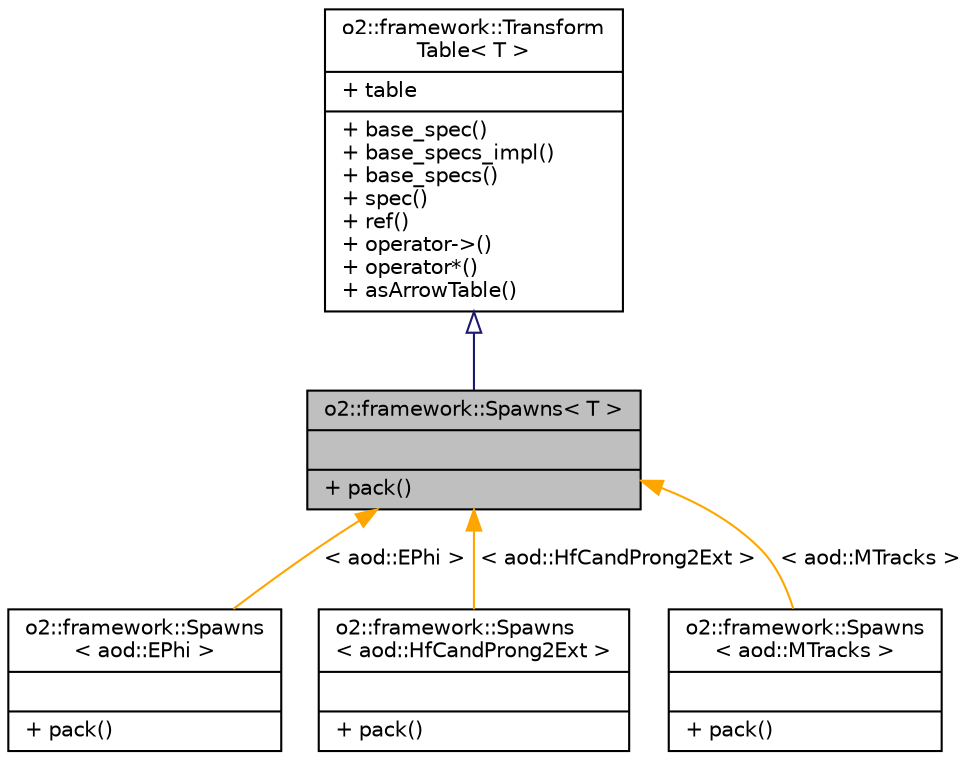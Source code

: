 digraph "o2::framework::Spawns&lt; T &gt;"
{
 // INTERACTIVE_SVG=YES
  bgcolor="transparent";
  edge [fontname="Helvetica",fontsize="10",labelfontname="Helvetica",labelfontsize="10"];
  node [fontname="Helvetica",fontsize="10",shape=record];
  Node0 [label="{o2::framework::Spawns\< T \>\n||+ pack()\l}",height=0.2,width=0.4,color="black", fillcolor="grey75", style="filled", fontcolor="black"];
  Node1 -> Node0 [dir="back",color="midnightblue",fontsize="10",style="solid",arrowtail="onormal",fontname="Helvetica"];
  Node1 [label="{o2::framework::Transform\lTable\< T \>\n|+ table\l|+ base_spec()\l+ base_specs_impl()\l+ base_specs()\l+ spec()\l+ ref()\l+ operator-\>()\l+ operator*()\l+ asArrowTable()\l}",height=0.2,width=0.4,color="black",URL="$da/d17/structo2_1_1framework_1_1TransformTable.html",tooltip="Base template for table transformation declarations. "];
  Node0 -> Node2 [dir="back",color="orange",fontsize="10",style="solid",label=" \< aod::EPhi \>" ,fontname="Helvetica"];
  Node2 [label="{o2::framework::Spawns\l\< aod::EPhi \>\n||+ pack()\l}",height=0.2,width=0.4,color="black",URL="$d7/d15/structo2_1_1framework_1_1Spawns.html"];
  Node0 -> Node3 [dir="back",color="orange",fontsize="10",style="solid",label=" \< aod::HfCandProng2Ext \>" ,fontname="Helvetica"];
  Node3 [label="{o2::framework::Spawns\l\< aod::HfCandProng2Ext \>\n||+ pack()\l}",height=0.2,width=0.4,color="black",URL="$d7/d15/structo2_1_1framework_1_1Spawns.html"];
  Node0 -> Node4 [dir="back",color="orange",fontsize="10",style="solid",label=" \< aod::MTracks \>" ,fontname="Helvetica"];
  Node4 [label="{o2::framework::Spawns\l\< aod::MTracks \>\n||+ pack()\l}",height=0.2,width=0.4,color="black",URL="$d7/d15/structo2_1_1framework_1_1Spawns.html"];
}
